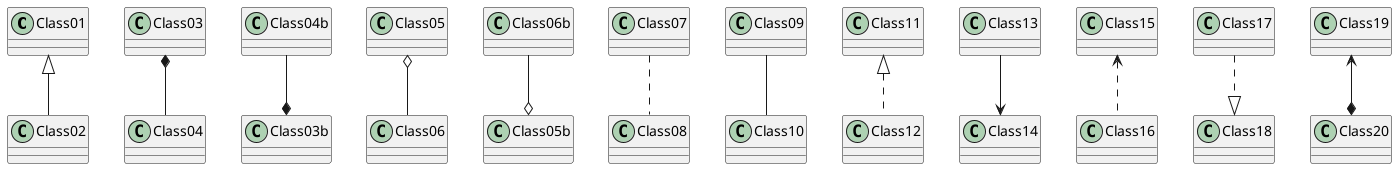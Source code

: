 {
  "sha1": "26xu7fp7dqbr366pp3q5c9jsbw992t",
  "insertion": {
    "when": "2024-05-30T20:48:19.914Z",
    "user": "plantuml@gmail.com"
  }
}
@startuml
Class01 <|-- Class02
Class03 *-- Class04
Class04b --* Class03b
Class05 o-- Class06
Class06b --o Class05b
Class07 .. Class08
Class09 -- Class10
Class11 <|.. Class12
Class13 --> Class14
Class15 <.. Class16
Class17 ..|> Class18
Class19 <--* Class20
@enduml
